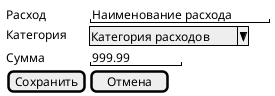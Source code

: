@startsalt cost
{
  Расход    | "Наименование расхода  "
  Категория | ^Категория расходов^
  Сумма     | "999.99     "
  [Сохранить] | [ Отмена  ]
}
@endsalt